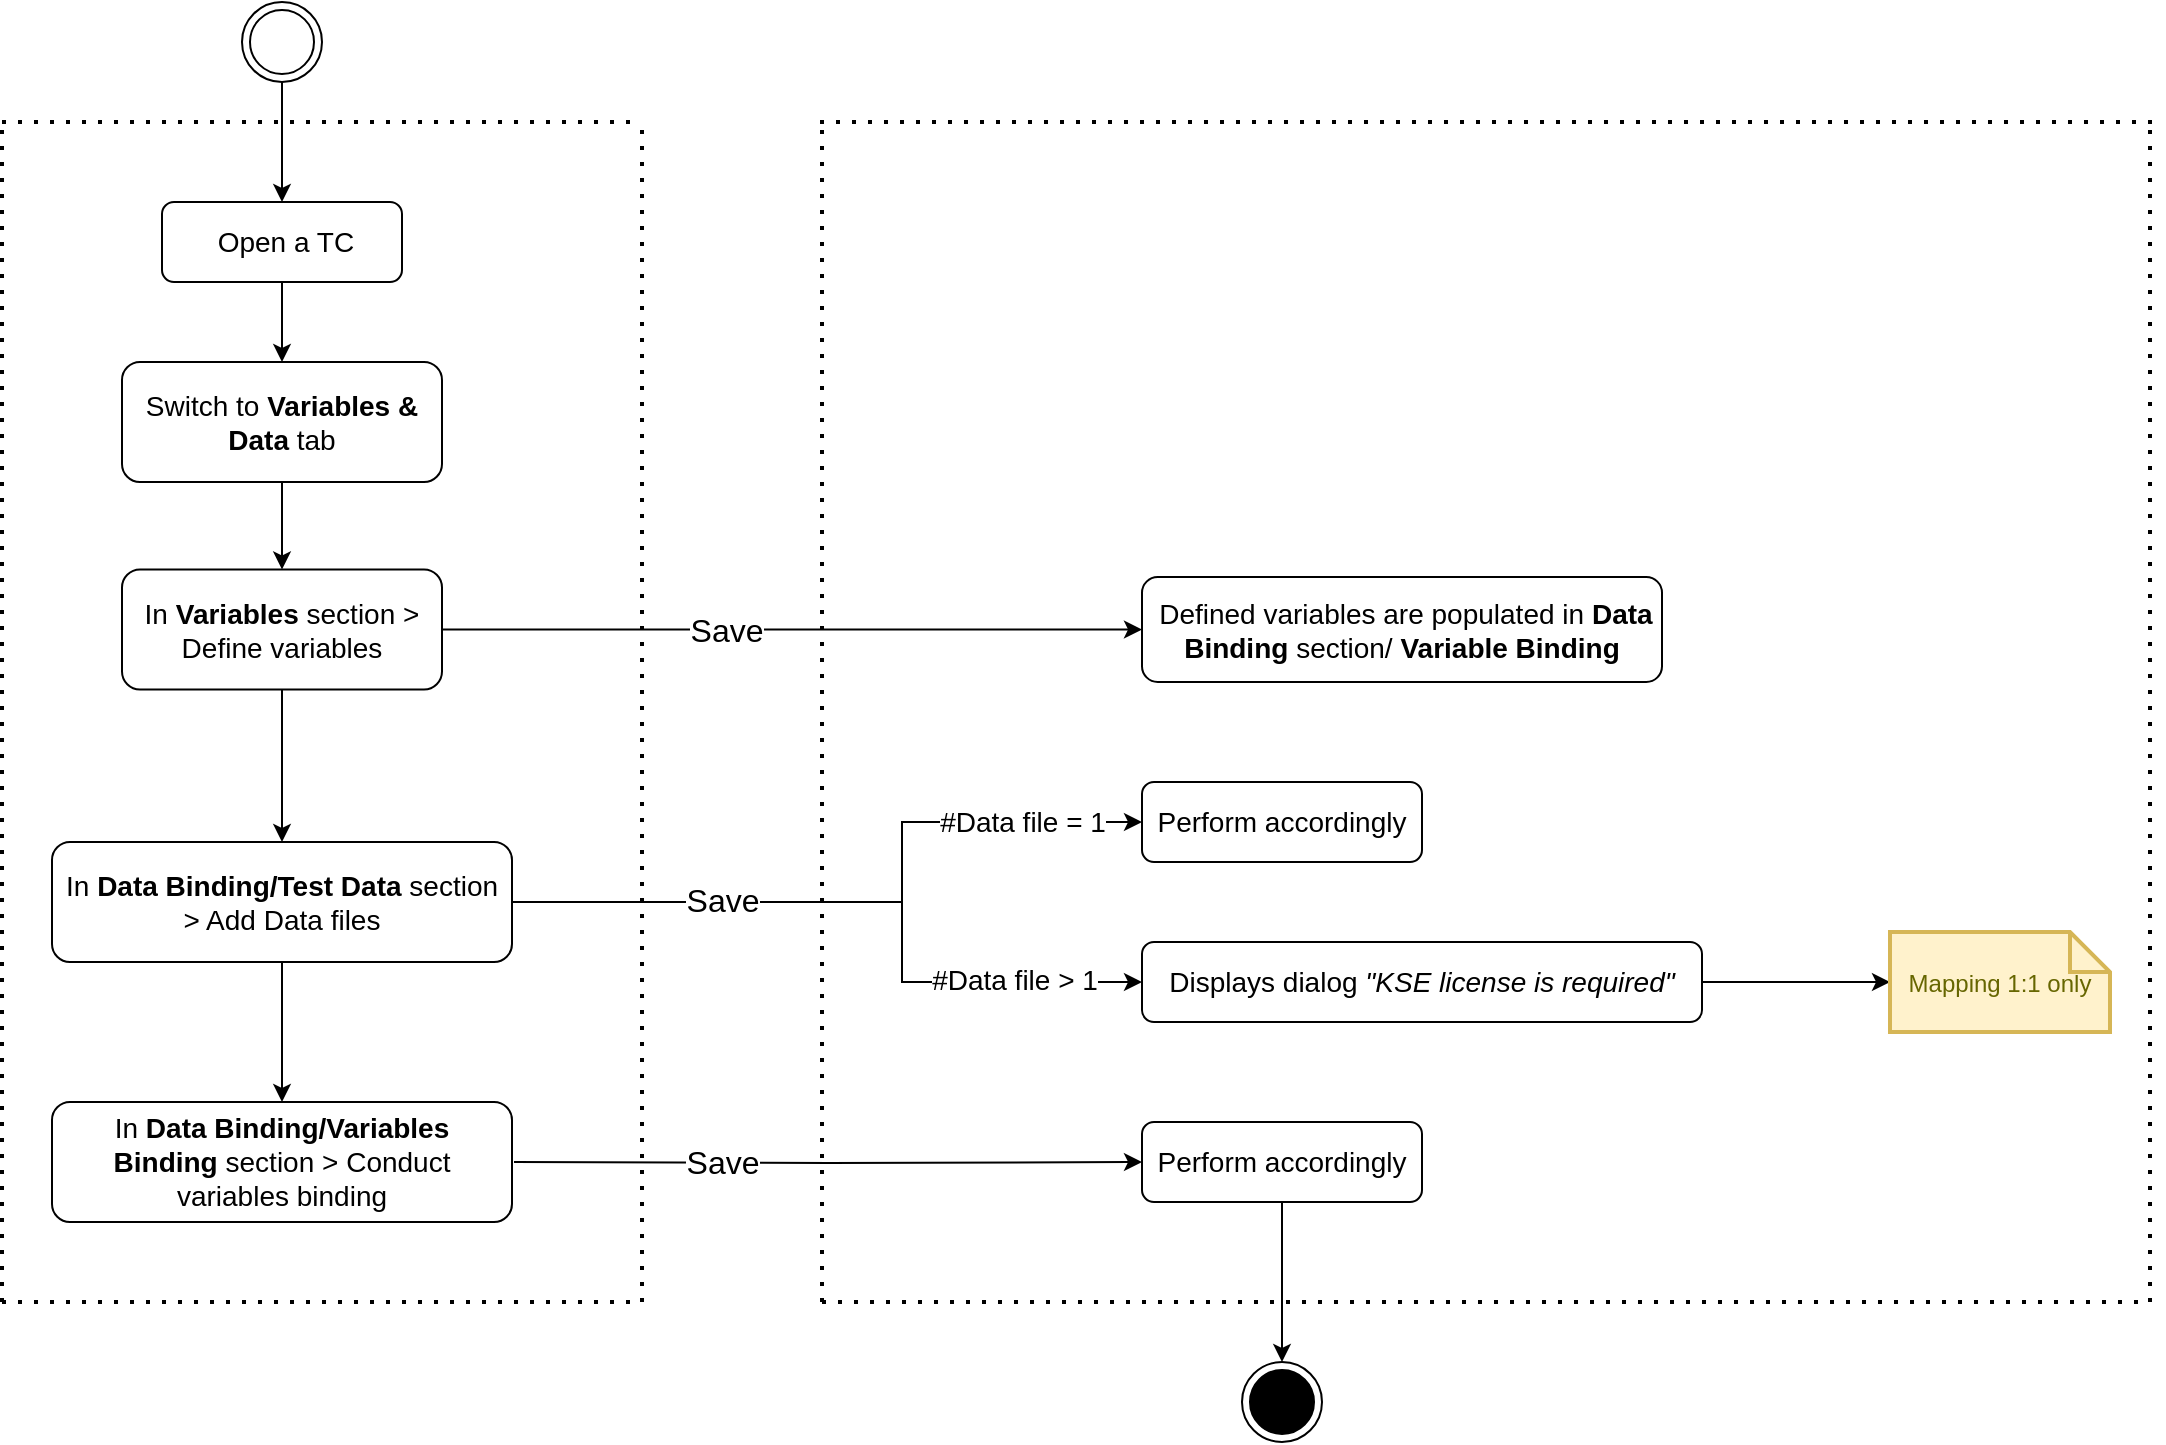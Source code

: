 <mxfile version="15.0.6" type="github">
  <diagram id="C5RBs43oDa-KdzZeNtuy" name="Page-1">
    <mxGraphModel dx="1351" dy="1802" grid="1" gridSize="10" guides="1" tooltips="1" connect="1" arrows="1" fold="1" page="1" pageScale="1" pageWidth="827" pageHeight="1169" math="0" shadow="0">
      <root>
        <mxCell id="WIyWlLk6GJQsqaUBKTNV-0" />
        <mxCell id="WIyWlLk6GJQsqaUBKTNV-1" parent="WIyWlLk6GJQsqaUBKTNV-0" />
        <mxCell id="RCT6OE-6yIksdqb4JdZw-8" value="" style="edgeStyle=orthogonalEdgeStyle;rounded=0;orthogonalLoop=1;jettySize=auto;html=1;fontSize=14;" edge="1" parent="WIyWlLk6GJQsqaUBKTNV-1" source="WIyWlLk6GJQsqaUBKTNV-3" target="RCT6OE-6yIksdqb4JdZw-2">
          <mxGeometry relative="1" as="geometry" />
        </mxCell>
        <mxCell id="WIyWlLk6GJQsqaUBKTNV-3" value="&amp;nbsp;Open a TC" style="rounded=1;whiteSpace=wrap;html=1;fontSize=14;glass=0;strokeWidth=1;shadow=0;" parent="WIyWlLk6GJQsqaUBKTNV-1" vertex="1">
          <mxGeometry x="160" y="80" width="120" height="40" as="geometry" />
        </mxCell>
        <mxCell id="RCT6OE-6yIksdqb4JdZw-1" value="" style="edgeStyle=orthogonalEdgeStyle;rounded=0;orthogonalLoop=1;jettySize=auto;html=1;fontSize=14;" edge="1" parent="WIyWlLk6GJQsqaUBKTNV-1" source="RCT6OE-6yIksdqb4JdZw-0" target="WIyWlLk6GJQsqaUBKTNV-3">
          <mxGeometry relative="1" as="geometry" />
        </mxCell>
        <mxCell id="RCT6OE-6yIksdqb4JdZw-0" value="" style="ellipse;shape=doubleEllipse;html=1;dashed=0;whitespace=wrap;aspect=fixed;fontSize=14;" vertex="1" parent="WIyWlLk6GJQsqaUBKTNV-1">
          <mxGeometry x="200" y="-20" width="40" height="40" as="geometry" />
        </mxCell>
        <mxCell id="RCT6OE-6yIksdqb4JdZw-4" value="" style="edgeStyle=orthogonalEdgeStyle;rounded=0;orthogonalLoop=1;jettySize=auto;html=1;fontSize=14;" edge="1" parent="WIyWlLk6GJQsqaUBKTNV-1" source="RCT6OE-6yIksdqb4JdZw-2" target="RCT6OE-6yIksdqb4JdZw-3">
          <mxGeometry relative="1" as="geometry" />
        </mxCell>
        <mxCell id="RCT6OE-6yIksdqb4JdZw-2" value="Switch to&amp;nbsp;&lt;b style=&quot;font-size: 14px;&quot;&gt;Variables &amp;amp; Data &lt;/b&gt;tab" style="rounded=1;whiteSpace=wrap;html=1;fontSize=14;glass=0;strokeWidth=1;shadow=0;" vertex="1" parent="WIyWlLk6GJQsqaUBKTNV-1">
          <mxGeometry x="140" y="160" width="160" height="60" as="geometry" />
        </mxCell>
        <mxCell id="RCT6OE-6yIksdqb4JdZw-6" value="" style="edgeStyle=orthogonalEdgeStyle;rounded=0;orthogonalLoop=1;jettySize=auto;html=1;fontSize=14;" edge="1" parent="WIyWlLk6GJQsqaUBKTNV-1" source="RCT6OE-6yIksdqb4JdZw-3" target="RCT6OE-6yIksdqb4JdZw-5">
          <mxGeometry relative="1" as="geometry" />
        </mxCell>
        <mxCell id="RCT6OE-6yIksdqb4JdZw-7" value="Save" style="edgeLabel;html=1;align=center;verticalAlign=middle;resizable=0;points=[];fontSize=16;fontStyle=0" vertex="1" connectable="0" parent="RCT6OE-6yIksdqb4JdZw-6">
          <mxGeometry x="-0.175" y="2" relative="1" as="geometry">
            <mxPoint x="-3" y="2" as="offset" />
          </mxGeometry>
        </mxCell>
        <mxCell id="RCT6OE-6yIksdqb4JdZw-28" value="" style="edgeStyle=orthogonalEdgeStyle;rounded=0;orthogonalLoop=1;jettySize=auto;html=1;fontSize=14;" edge="1" parent="WIyWlLk6GJQsqaUBKTNV-1" source="RCT6OE-6yIksdqb4JdZw-3" target="RCT6OE-6yIksdqb4JdZw-14">
          <mxGeometry relative="1" as="geometry" />
        </mxCell>
        <mxCell id="RCT6OE-6yIksdqb4JdZw-3" value="In &lt;b style=&quot;font-size: 14px;&quot;&gt;Variables&lt;/b&gt; section &amp;gt; Define variables" style="rounded=1;whiteSpace=wrap;html=1;fontSize=14;glass=0;strokeWidth=1;shadow=0;" vertex="1" parent="WIyWlLk6GJQsqaUBKTNV-1">
          <mxGeometry x="140" y="263.75" width="160" height="60" as="geometry" />
        </mxCell>
        <mxCell id="RCT6OE-6yIksdqb4JdZw-5" value="&amp;nbsp;Defined variables are populated in &lt;b style=&quot;font-size: 14px;&quot;&gt;Data Binding&lt;/b&gt; section/ &lt;b style=&quot;font-size: 14px;&quot;&gt;Variable Binding&lt;/b&gt;" style="rounded=1;whiteSpace=wrap;html=1;fontSize=14;glass=0;strokeWidth=1;shadow=0;" vertex="1" parent="WIyWlLk6GJQsqaUBKTNV-1">
          <mxGeometry x="650" y="267.5" width="260" height="52.5" as="geometry" />
        </mxCell>
        <mxCell id="RCT6OE-6yIksdqb4JdZw-12" value="" style="edgeStyle=orthogonalEdgeStyle;rounded=0;orthogonalLoop=1;jettySize=auto;html=1;fontSize=14;exitX=1;exitY=0.5;exitDx=0;exitDy=0;entryX=0;entryY=0.5;entryDx=0;entryDy=0;" edge="1" parent="WIyWlLk6GJQsqaUBKTNV-1" target="RCT6OE-6yIksdqb4JdZw-11">
          <mxGeometry relative="1" as="geometry">
            <mxPoint x="370" y="430" as="sourcePoint" />
            <mxPoint x="720" y="390" as="targetPoint" />
            <Array as="points">
              <mxPoint x="530" y="430" />
              <mxPoint x="530" y="390" />
            </Array>
          </mxGeometry>
        </mxCell>
        <mxCell id="RCT6OE-6yIksdqb4JdZw-16" value="#Data file = 1" style="edgeLabel;html=1;align=center;verticalAlign=middle;resizable=0;points=[];fontSize=14;" vertex="1" connectable="0" parent="RCT6OE-6yIksdqb4JdZw-12">
          <mxGeometry x="-0.071" y="1" relative="1" as="geometry">
            <mxPoint x="71" y="-39" as="offset" />
          </mxGeometry>
        </mxCell>
        <mxCell id="RCT6OE-6yIksdqb4JdZw-11" value="&amp;nbsp;Perform accordingly&amp;nbsp;" style="rounded=1;whiteSpace=wrap;html=1;fontSize=14;glass=0;strokeWidth=1;shadow=0;" vertex="1" parent="WIyWlLk6GJQsqaUBKTNV-1">
          <mxGeometry x="650" y="370" width="140" height="40" as="geometry" />
        </mxCell>
        <mxCell id="RCT6OE-6yIksdqb4JdZw-30" value="" style="edgeStyle=orthogonalEdgeStyle;rounded=0;orthogonalLoop=1;jettySize=auto;html=1;fontSize=14;" edge="1" parent="WIyWlLk6GJQsqaUBKTNV-1" source="RCT6OE-6yIksdqb4JdZw-14" target="RCT6OE-6yIksdqb4JdZw-29">
          <mxGeometry relative="1" as="geometry" />
        </mxCell>
        <mxCell id="RCT6OE-6yIksdqb4JdZw-14" value="In &lt;b&gt;Data Binding/Test Data&amp;nbsp;&lt;/b&gt;section &amp;gt; Add Data files" style="rounded=1;whiteSpace=wrap;html=1;fontSize=14;glass=0;strokeWidth=1;shadow=0;" vertex="1" parent="WIyWlLk6GJQsqaUBKTNV-1">
          <mxGeometry x="105" y="400" width="230" height="60" as="geometry" />
        </mxCell>
        <mxCell id="RCT6OE-6yIksdqb4JdZw-21" value="" style="edgeStyle=orthogonalEdgeStyle;rounded=0;orthogonalLoop=1;jettySize=auto;html=1;fontSize=14;exitX=1;exitY=0.5;exitDx=0;exitDy=0;entryX=0;entryY=0.5;entryDx=0;entryDy=0;" edge="1" parent="WIyWlLk6GJQsqaUBKTNV-1" source="RCT6OE-6yIksdqb4JdZw-14" target="RCT6OE-6yIksdqb4JdZw-23">
          <mxGeometry relative="1" as="geometry">
            <mxPoint x="370" y="430" as="sourcePoint" />
            <mxPoint x="580" y="470" as="targetPoint" />
            <Array as="points">
              <mxPoint x="530" y="430" />
              <mxPoint x="530" y="470" />
            </Array>
          </mxGeometry>
        </mxCell>
        <mxCell id="RCT6OE-6yIksdqb4JdZw-22" value="#Data file &amp;gt; 1" style="edgeLabel;html=1;align=center;verticalAlign=middle;resizable=0;points=[];fontSize=14;" vertex="1" connectable="0" parent="RCT6OE-6yIksdqb4JdZw-21">
          <mxGeometry x="-0.071" y="1" relative="1" as="geometry">
            <mxPoint x="86" y="40" as="offset" />
          </mxGeometry>
        </mxCell>
        <mxCell id="RCT6OE-6yIksdqb4JdZw-33" value="Save" style="edgeLabel;html=1;align=center;verticalAlign=middle;resizable=0;points=[];fontSize=16;" vertex="1" connectable="0" parent="RCT6OE-6yIksdqb4JdZw-21">
          <mxGeometry x="-0.873" y="1" relative="1" as="geometry">
            <mxPoint x="82" as="offset" />
          </mxGeometry>
        </mxCell>
        <mxCell id="RCT6OE-6yIksdqb4JdZw-42" value="" style="edgeStyle=orthogonalEdgeStyle;rounded=0;orthogonalLoop=1;jettySize=auto;html=1;fontSize=14;" edge="1" parent="WIyWlLk6GJQsqaUBKTNV-1" source="RCT6OE-6yIksdqb4JdZw-23" target="RCT6OE-6yIksdqb4JdZw-41">
          <mxGeometry relative="1" as="geometry" />
        </mxCell>
        <mxCell id="RCT6OE-6yIksdqb4JdZw-23" value="&lt;p&gt;Displays dialog &lt;i&gt;&quot;KSE&amp;nbsp;&lt;span&gt;license is required&lt;/span&gt;&lt;span&gt;&quot;&lt;/span&gt;&lt;/i&gt;&lt;/p&gt;" style="rounded=1;whiteSpace=wrap;html=1;fontSize=14;glass=0;strokeWidth=1;shadow=0;" vertex="1" parent="WIyWlLk6GJQsqaUBKTNV-1">
          <mxGeometry x="650" y="450" width="280" height="40" as="geometry" />
        </mxCell>
        <mxCell id="RCT6OE-6yIksdqb4JdZw-32" value="&lt;font style=&quot;font-size: 16px&quot;&gt;Save&lt;/font&gt;" style="edgeStyle=orthogonalEdgeStyle;rounded=0;orthogonalLoop=1;jettySize=auto;html=1;fontSize=14;entryX=0;entryY=0.5;entryDx=0;entryDy=0;" edge="1" parent="WIyWlLk6GJQsqaUBKTNV-1" target="RCT6OE-6yIksdqb4JdZw-31">
          <mxGeometry x="-0.338" relative="1" as="geometry">
            <mxPoint x="336" y="560" as="sourcePoint" />
            <mxPoint x="581" y="560" as="targetPoint" />
            <mxPoint as="offset" />
          </mxGeometry>
        </mxCell>
        <mxCell id="RCT6OE-6yIksdqb4JdZw-29" value="In &lt;b&gt;Data Binding/Variables Binding&amp;nbsp;&lt;/b&gt;section &amp;gt; Conduct variables binding" style="rounded=1;whiteSpace=wrap;html=1;fontSize=14;glass=0;strokeWidth=1;shadow=0;" vertex="1" parent="WIyWlLk6GJQsqaUBKTNV-1">
          <mxGeometry x="105" y="530" width="230" height="60" as="geometry" />
        </mxCell>
        <mxCell id="RCT6OE-6yIksdqb4JdZw-71" value="" style="edgeStyle=orthogonalEdgeStyle;rounded=0;orthogonalLoop=1;jettySize=auto;html=1;fontSize=16;" edge="1" parent="WIyWlLk6GJQsqaUBKTNV-1" source="RCT6OE-6yIksdqb4JdZw-31" target="RCT6OE-6yIksdqb4JdZw-46">
          <mxGeometry relative="1" as="geometry" />
        </mxCell>
        <mxCell id="RCT6OE-6yIksdqb4JdZw-31" value="&amp;nbsp;Perform accordingly&amp;nbsp;" style="rounded=1;whiteSpace=wrap;html=1;fontSize=14;glass=0;strokeWidth=1;shadow=0;" vertex="1" parent="WIyWlLk6GJQsqaUBKTNV-1">
          <mxGeometry x="650" y="540" width="140" height="40" as="geometry" />
        </mxCell>
        <mxCell id="RCT6OE-6yIksdqb4JdZw-41" value="&lt;font style=&quot;font-size: 12px&quot;&gt;Mapping 1:1 only&lt;/font&gt;" style="shape=note;strokeWidth=2;fontSize=14;size=20;whiteSpace=wrap;html=1;fillColor=#fff2cc;strokeColor=#d6b656;fontColor=#666600;" vertex="1" parent="WIyWlLk6GJQsqaUBKTNV-1">
          <mxGeometry x="1024" y="445" width="110" height="50" as="geometry" />
        </mxCell>
        <mxCell id="RCT6OE-6yIksdqb4JdZw-46" value="" style="ellipse;html=1;shape=endState;fillColor=#000000;fontSize=16;" vertex="1" parent="WIyWlLk6GJQsqaUBKTNV-1">
          <mxGeometry x="700" y="660" width="40" height="40" as="geometry" />
        </mxCell>
        <mxCell id="RCT6OE-6yIksdqb4JdZw-63" value="" style="endArrow=none;dashed=1;html=1;dashPattern=1 3;strokeWidth=2;fontSize=16;" edge="1" parent="WIyWlLk6GJQsqaUBKTNV-1">
          <mxGeometry width="50" height="50" relative="1" as="geometry">
            <mxPoint x="400" y="630" as="sourcePoint" />
            <mxPoint x="400" y="40" as="targetPoint" />
          </mxGeometry>
        </mxCell>
        <mxCell id="RCT6OE-6yIksdqb4JdZw-64" value="" style="endArrow=none;dashed=1;html=1;dashPattern=1 3;strokeWidth=2;fontSize=16;" edge="1" parent="WIyWlLk6GJQsqaUBKTNV-1">
          <mxGeometry width="50" height="50" relative="1" as="geometry">
            <mxPoint x="80" y="40" as="sourcePoint" />
            <mxPoint x="400" y="40" as="targetPoint" />
          </mxGeometry>
        </mxCell>
        <mxCell id="RCT6OE-6yIksdqb4JdZw-65" value="" style="endArrow=none;dashed=1;html=1;dashPattern=1 3;strokeWidth=2;fontSize=16;" edge="1" parent="WIyWlLk6GJQsqaUBKTNV-1">
          <mxGeometry width="50" height="50" relative="1" as="geometry">
            <mxPoint x="80" y="630" as="sourcePoint" />
            <mxPoint x="400" y="630" as="targetPoint" />
          </mxGeometry>
        </mxCell>
        <mxCell id="RCT6OE-6yIksdqb4JdZw-66" value="" style="endArrow=none;dashed=1;html=1;dashPattern=1 3;strokeWidth=2;fontSize=16;" edge="1" parent="WIyWlLk6GJQsqaUBKTNV-1">
          <mxGeometry width="50" height="50" relative="1" as="geometry">
            <mxPoint x="80" y="630" as="sourcePoint" />
            <mxPoint x="80" y="40" as="targetPoint" />
          </mxGeometry>
        </mxCell>
        <mxCell id="RCT6OE-6yIksdqb4JdZw-67" value="" style="endArrow=none;dashed=1;html=1;dashPattern=1 3;strokeWidth=2;fontSize=16;" edge="1" parent="WIyWlLk6GJQsqaUBKTNV-1">
          <mxGeometry width="50" height="50" relative="1" as="geometry">
            <mxPoint x="489" y="40" as="sourcePoint" />
            <mxPoint x="1159" y="40" as="targetPoint" />
          </mxGeometry>
        </mxCell>
        <mxCell id="RCT6OE-6yIksdqb4JdZw-68" value="" style="endArrow=none;dashed=1;html=1;dashPattern=1 3;strokeWidth=2;fontSize=16;" edge="1" parent="WIyWlLk6GJQsqaUBKTNV-1">
          <mxGeometry width="50" height="50" relative="1" as="geometry">
            <mxPoint x="490" y="630" as="sourcePoint" />
            <mxPoint x="490" y="40" as="targetPoint" />
          </mxGeometry>
        </mxCell>
        <mxCell id="RCT6OE-6yIksdqb4JdZw-69" value="" style="endArrow=none;dashed=1;html=1;dashPattern=1 3;strokeWidth=2;fontSize=16;" edge="1" parent="WIyWlLk6GJQsqaUBKTNV-1">
          <mxGeometry width="50" height="50" relative="1" as="geometry">
            <mxPoint x="490" y="630" as="sourcePoint" />
            <mxPoint x="1150" y="630" as="targetPoint" />
          </mxGeometry>
        </mxCell>
        <mxCell id="RCT6OE-6yIksdqb4JdZw-70" value="" style="endArrow=none;dashed=1;html=1;dashPattern=1 3;strokeWidth=2;fontSize=16;" edge="1" parent="WIyWlLk6GJQsqaUBKTNV-1">
          <mxGeometry width="50" height="50" relative="1" as="geometry">
            <mxPoint x="1154" y="630" as="sourcePoint" />
            <mxPoint x="1154" y="40.0" as="targetPoint" />
          </mxGeometry>
        </mxCell>
      </root>
    </mxGraphModel>
  </diagram>
</mxfile>
